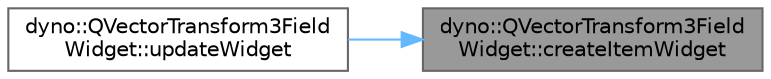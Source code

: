 digraph "dyno::QVectorTransform3FieldWidget::createItemWidget"
{
 // LATEX_PDF_SIZE
  bgcolor="transparent";
  edge [fontname=Helvetica,fontsize=10,labelfontname=Helvetica,labelfontsize=10];
  node [fontname=Helvetica,fontsize=10,shape=box,height=0.2,width=0.4];
  rankdir="RL";
  Node1 [id="Node000001",label="dyno::QVectorTransform3Field\lWidget::createItemWidget",height=0.2,width=0.4,color="gray40", fillcolor="grey60", style="filled", fontcolor="black",tooltip="Creating Vector Elements(std::vector<mVectorTransformItemLayout*>) from fields."];
  Node1 -> Node2 [id="edge1_Node000001_Node000002",dir="back",color="steelblue1",style="solid",tooltip=" "];
  Node2 [id="Node000002",label="dyno::QVectorTransform3Field\lWidget::updateWidget",height=0.2,width=0.4,color="grey40", fillcolor="white", style="filled",URL="$classdyno_1_1_q_vector_transform3_field_widget.html#a2e2e7031ed617b52611dc9a8d44a4ccb",tooltip="Called when the field is updated."];
}
